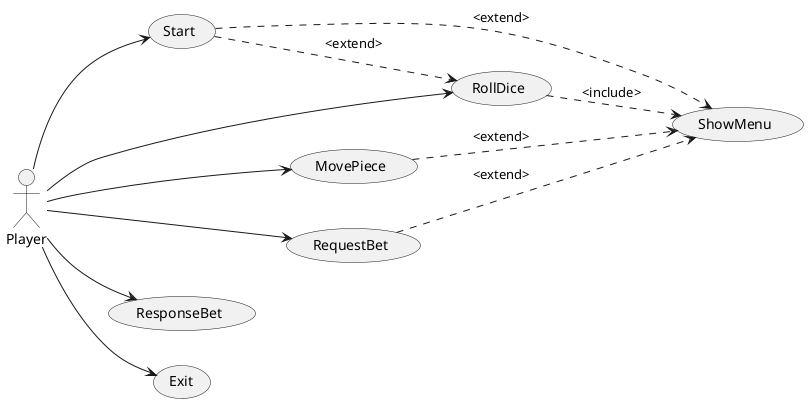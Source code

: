 @startuml use_cases
left to right direction

actor Player

usecase Start
usecase MovePiece
usecase RollDice
usecase RequestBet
usecase ResponseBet
usecase Exit
usecase ShowMenu

Player --> Start
Start ..> ShowMenu : <extend>
Start ..> RollDice : <extend>
Player --> MovePiece
MovePiece ..> ShowMenu : <extend>
Player --> RequestBet
RequestBet ..> ShowMenu : <extend>
RollDice ..> ShowMenu : <include>
Player --> ResponseBet
Player --> RollDice
Player --> Exit

@enduml
